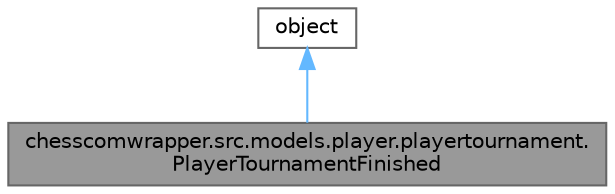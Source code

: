 digraph "chesscomwrapper.src.models.player.playertournament.PlayerTournamentFinished"
{
 // LATEX_PDF_SIZE
  bgcolor="transparent";
  edge [fontname=Helvetica,fontsize=10,labelfontname=Helvetica,labelfontsize=10];
  node [fontname=Helvetica,fontsize=10,shape=box,height=0.2,width=0.4];
  Node1 [label="chesscomwrapper.src.models.player.playertournament.\lPlayerTournamentFinished",height=0.2,width=0.4,color="gray40", fillcolor="grey60", style="filled", fontcolor="black",tooltip="Represents a completed tournament that a player has participated in."];
  Node2 -> Node1 [dir="back",color="steelblue1",style="solid"];
  Node2 [label="object",height=0.2,width=0.4,color="gray40", fillcolor="white", style="filled",tooltip=" "];
}
